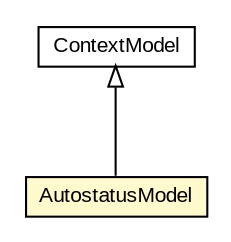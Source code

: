 #!/usr/local/bin/dot
#
# Class diagram 
# Generated by UMLGraph version 5.3 (http://www.umlgraph.org/)
#

digraph G {
	edge [fontname="arial",fontsize=10,labelfontname="arial",labelfontsize=10];
	node [fontname="arial",fontsize=10,shape=plaintext];
	nodesep=0.25;
	ranksep=0.5;
	// context.apps.ContextModel
	c133561 [label=<<table title="context.apps.ContextModel" border="0" cellborder="1" cellspacing="0" cellpadding="2" port="p" href="../../../../apps/ContextModel.html">
		<tr><td><table border="0" cellspacing="0" cellpadding="1">
<tr><td align="center" balign="center"> ContextModel </td></tr>
		</table></td></tr>
		</table>>, fontname="arial", fontcolor="black", fontsize=10.0];
	// context.arch.intelligibility.apps.imautostatus.AutostatusModel
	c133669 [label=<<table title="context.arch.intelligibility.apps.imautostatus.AutostatusModel" border="0" cellborder="1" cellspacing="0" cellpadding="2" port="p" bgcolor="lemonChiffon" href="./AutostatusModel.html">
		<tr><td><table border="0" cellspacing="0" cellpadding="1">
<tr><td align="center" balign="center"> AutostatusModel </td></tr>
		</table></td></tr>
		</table>>, fontname="arial", fontcolor="black", fontsize=10.0];
	//context.arch.intelligibility.apps.imautostatus.AutostatusModel extends context.apps.ContextModel
	c133561:p -> c133669:p [dir=back,arrowtail=empty];
}

